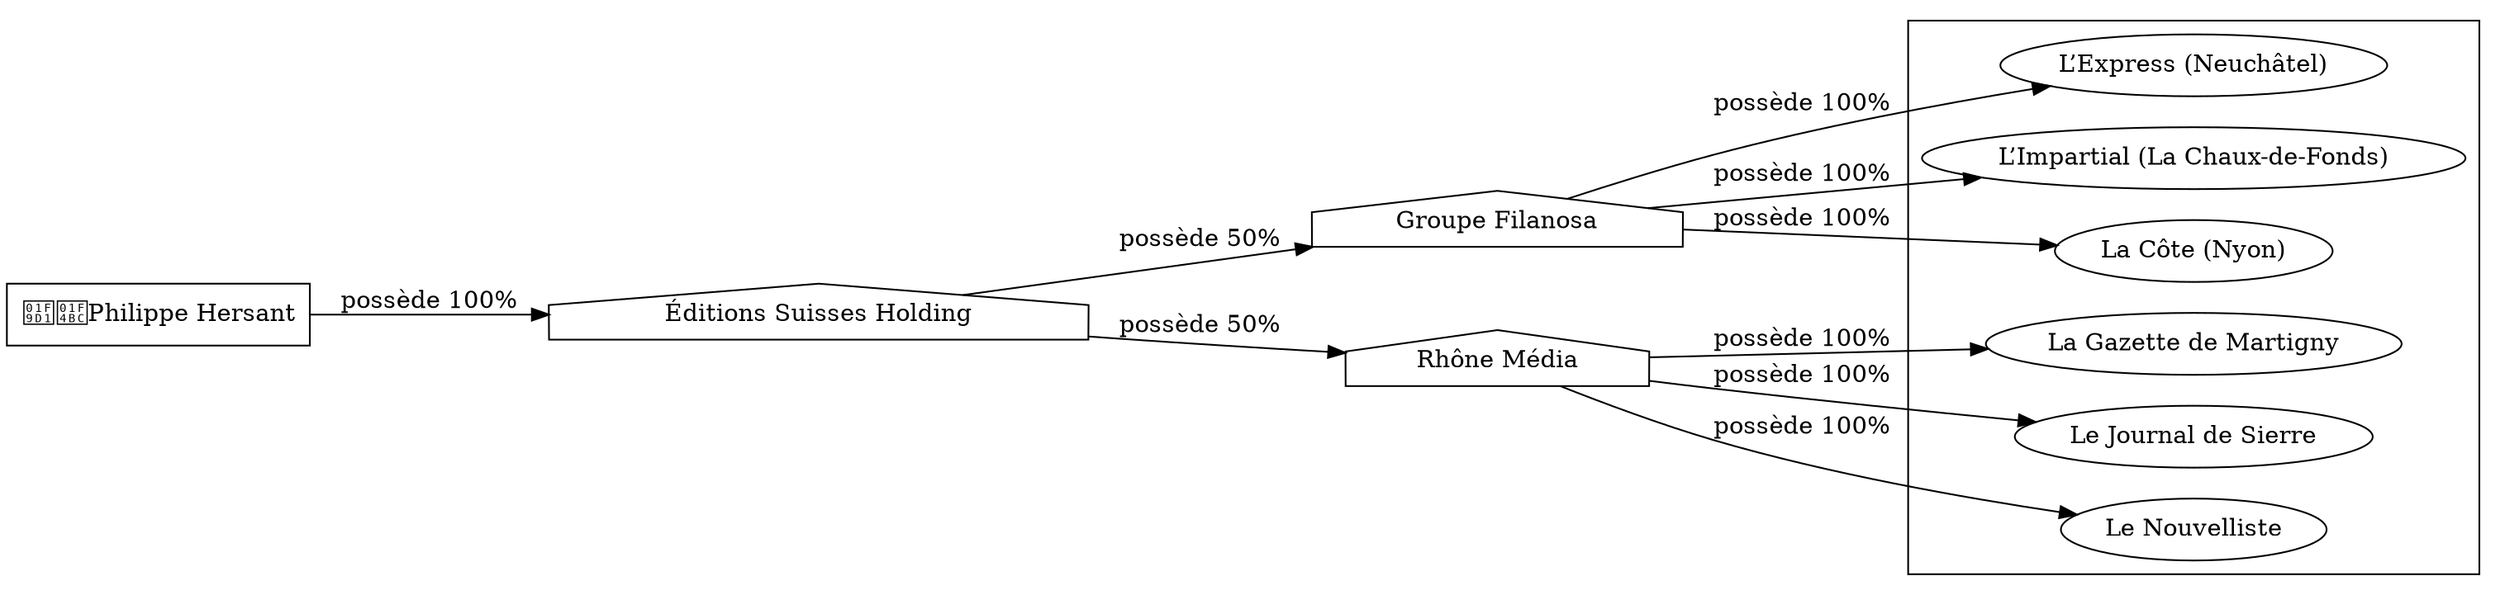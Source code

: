 digraph {
  rankdir=LR;
  subgraph roots {
    
      "philippe-hersant-292"[label="🧑‍💼Philippe Hersant" shape=box]
    
  }

  
    "editions-suisses-holding-293"[label="Éditions Suisses Holding" shape=house]
  
    "groupe-filanosa-295"[label="Groupe Filanosa" shape=house]
  
    "rhone-media-296"[label="Rhône Média" shape=house]
  

  subgraph clusterLeaves {
    
      "l-express-neuchatel-298"[label="L’Express (Neuchâtel)"]
    
      "l-impartial-la-chaux-de-fonds-299"[label="L’Impartial (La Chaux-de-Fonds)"]
    
      "la-cote-nyon-297"[label="La Côte (Nyon)"]
    
      "la-gazette-de-martigny-301"[label="La Gazette de Martigny"]
    
      "le-journal-de-sierre-302"[label="Le Journal de Sierre"]
    
      "le-nouvelliste-300"[label="Le Nouvelliste"]
    
  }

  
    "philippe-hersant-292" -> "editions-suisses-holding-293" [
      label="possède 100%"
    ]
  
    "editions-suisses-holding-293" -> "groupe-filanosa-295" [
      label="possède 50%"
    ]
  
    "groupe-filanosa-295" -> "l-express-neuchatel-298" [
      label="possède 100%"
    ]
  
    "groupe-filanosa-295" -> "l-impartial-la-chaux-de-fonds-299" [
      label="possède 100%"
    ]
  
    "groupe-filanosa-295" -> "la-cote-nyon-297" [
      label="possède 100%"
    ]
  
    "editions-suisses-holding-293" -> "rhone-media-296" [
      label="possède 50%"
    ]
  
    "rhone-media-296" -> "la-gazette-de-martigny-301" [
      label="possède 100%"
    ]
  
    "rhone-media-296" -> "le-journal-de-sierre-302" [
      label="possède 100%"
    ]
  
    "rhone-media-296" -> "le-nouvelliste-300" [
      label="possède 100%"
    ]
  
}

